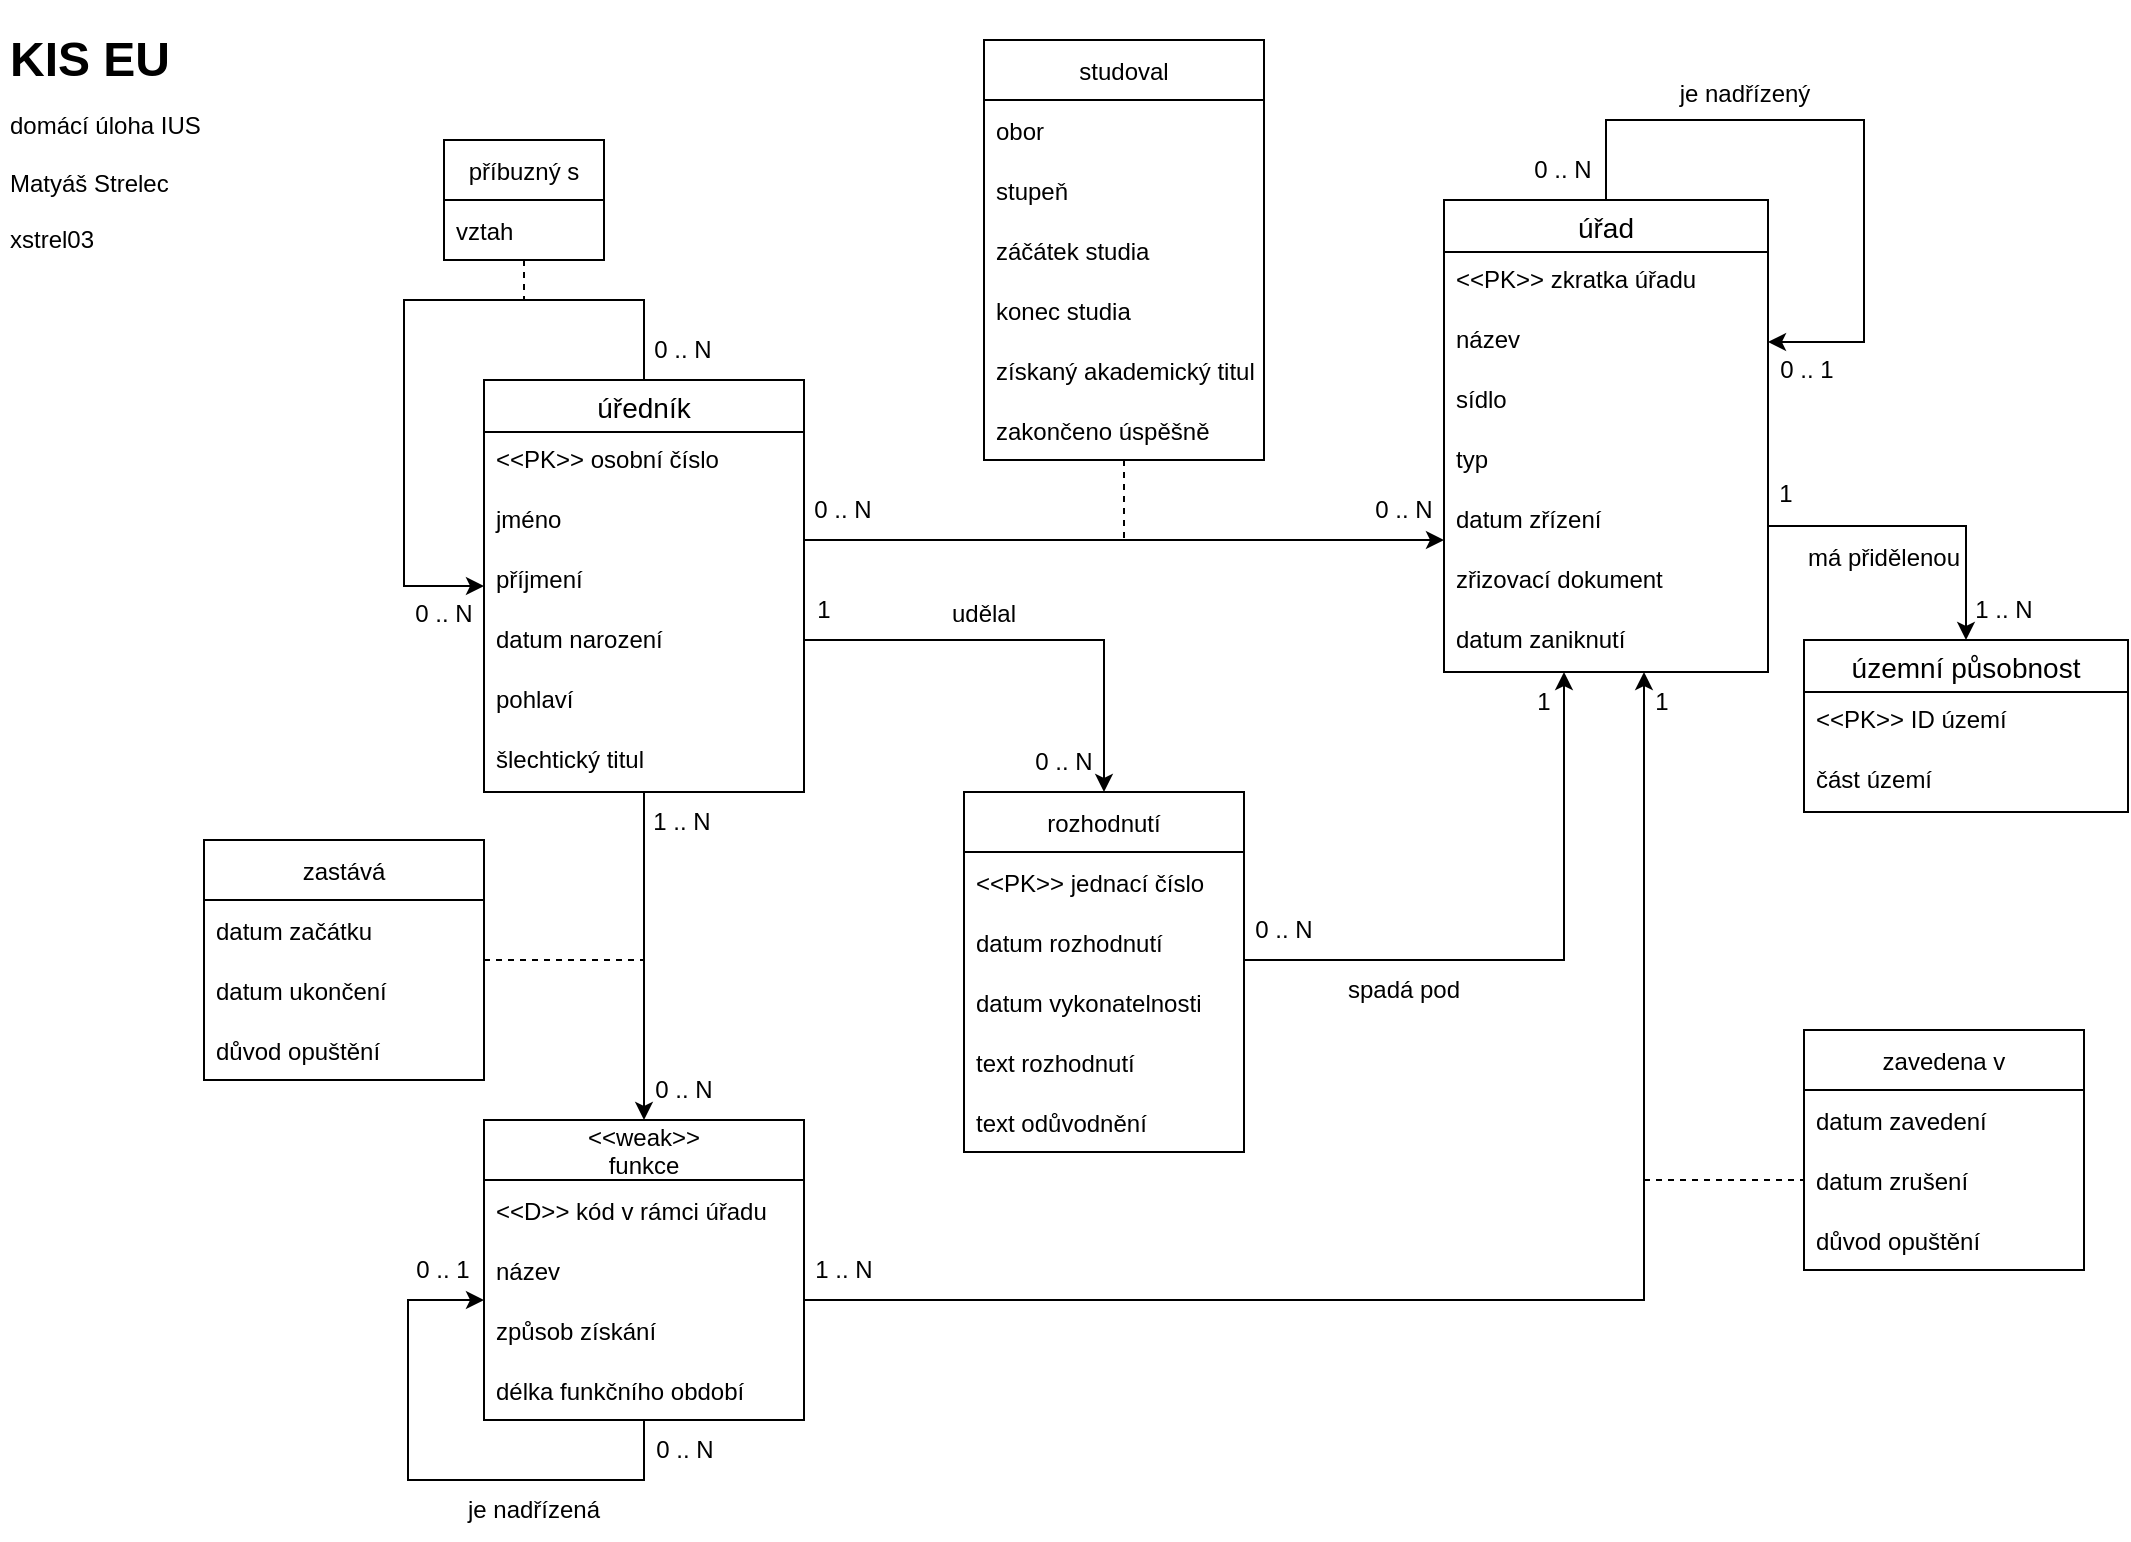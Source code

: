 <mxfile version="15.7.0" type="github">
  <diagram id="vguMqKOHpN7uPl-TGXzs" name="Page-1">
    <mxGraphModel dx="689" dy="356" grid="1" gridSize="10" guides="1" tooltips="1" connect="1" arrows="1" fold="1" page="1" pageScale="1" pageWidth="1169" pageHeight="827" math="0" shadow="0">
      <root>
        <mxCell id="0" />
        <mxCell id="1" parent="0" />
        <mxCell id="YUzCCpUECBsyAlVZZMWO-27" style="edgeStyle=orthogonalEdgeStyle;rounded=0;orthogonalLoop=1;jettySize=auto;html=1;fontFamily=Helvetica;endArrow=classic;endFill=1;strokeColor=default;" parent="1" source="ZOUjihIOvBYhrfelI1z0-1" target="YUzCCpUECBsyAlVZZMWO-16" edge="1">
          <mxGeometry relative="1" as="geometry">
            <Array as="points">
              <mxPoint x="592" y="350" />
            </Array>
          </mxGeometry>
        </mxCell>
        <mxCell id="YUzCCpUECBsyAlVZZMWO-56" style="edgeStyle=orthogonalEdgeStyle;rounded=0;orthogonalLoop=1;jettySize=auto;html=1;fontFamily=Helvetica;endArrow=classic;endFill=1;strokeColor=default;" parent="1" source="ZOUjihIOvBYhrfelI1z0-1" target="YUzCCpUECBsyAlVZZMWO-36" edge="1">
          <mxGeometry relative="1" as="geometry">
            <Array as="points">
              <mxPoint x="430" y="625" />
            </Array>
          </mxGeometry>
        </mxCell>
        <mxCell id="ZOUjihIOvBYhrfelI1z0-1" value="úředník" style="swimlane;fontStyle=0;childLayout=stackLayout;horizontal=1;startSize=26;horizontalStack=0;resizeParent=1;resizeParentMax=0;resizeLast=0;collapsible=1;marginBottom=0;align=center;fontSize=14;fontFamily=Helvetica;" parent="1" vertex="1">
          <mxGeometry x="282" y="220" width="160" height="206" as="geometry" />
        </mxCell>
        <mxCell id="ZOUjihIOvBYhrfelI1z0-2" value="&lt;&lt;PK&gt;&gt; osobní číslo" style="text;strokeColor=none;fillColor=none;spacingLeft=4;spacingRight=4;overflow=hidden;rotatable=0;points=[[0,0.5],[1,0.5]];portConstraint=eastwest;fontSize=12;fontFamily=Helvetica;" parent="ZOUjihIOvBYhrfelI1z0-1" vertex="1">
          <mxGeometry y="26" width="160" height="30" as="geometry" />
        </mxCell>
        <mxCell id="ZOUjihIOvBYhrfelI1z0-3" value="jméno" style="text;strokeColor=none;fillColor=none;spacingLeft=4;spacingRight=4;overflow=hidden;rotatable=0;points=[[0,0.5],[1,0.5]];portConstraint=eastwest;fontSize=12;fontFamily=Helvetica;" parent="ZOUjihIOvBYhrfelI1z0-1" vertex="1">
          <mxGeometry y="56" width="160" height="30" as="geometry" />
        </mxCell>
        <mxCell id="ZOUjihIOvBYhrfelI1z0-4" value="příjmení" style="text;strokeColor=none;fillColor=none;spacingLeft=4;spacingRight=4;overflow=hidden;rotatable=0;points=[[0,0.5],[1,0.5]];portConstraint=eastwest;fontSize=12;fontFamily=Helvetica;" parent="ZOUjihIOvBYhrfelI1z0-1" vertex="1">
          <mxGeometry y="86" width="160" height="30" as="geometry" />
        </mxCell>
        <mxCell id="ZOUjihIOvBYhrfelI1z0-5" value="datum narození&#xa;" style="text;strokeColor=none;fillColor=none;spacingLeft=4;spacingRight=4;overflow=hidden;rotatable=0;points=[[0,0.5],[1,0.5]];portConstraint=eastwest;fontSize=12;fontFamily=Helvetica;" parent="ZOUjihIOvBYhrfelI1z0-1" vertex="1">
          <mxGeometry y="116" width="160" height="30" as="geometry" />
        </mxCell>
        <mxCell id="ZOUjihIOvBYhrfelI1z0-6" value="pohlaví" style="text;strokeColor=none;fillColor=none;spacingLeft=4;spacingRight=4;overflow=hidden;rotatable=0;points=[[0,0.5],[1,0.5]];portConstraint=eastwest;fontSize=12;fontFamily=Helvetica;" parent="ZOUjihIOvBYhrfelI1z0-1" vertex="1">
          <mxGeometry y="146" width="160" height="30" as="geometry" />
        </mxCell>
        <mxCell id="K4xKBXBjCAa8w6fEp_1Y-1" value="šlechtický titul" style="text;strokeColor=none;fillColor=none;spacingLeft=4;spacingRight=4;overflow=hidden;rotatable=0;points=[[0,0.5],[1,0.5]];portConstraint=eastwest;fontSize=12;fontFamily=Helvetica;" parent="ZOUjihIOvBYhrfelI1z0-1" vertex="1">
          <mxGeometry y="176" width="160" height="30" as="geometry" />
        </mxCell>
        <mxCell id="EH11lvsD1z63_qBclOPW-1" style="edgeStyle=orthogonalEdgeStyle;rounded=0;orthogonalLoop=1;jettySize=auto;html=1;" parent="1" source="YUzCCpUECBsyAlVZZMWO-1" target="3lFEYHUMnGKO-NiMO6cJ-1" edge="1">
          <mxGeometry relative="1" as="geometry">
            <mxPoint x="1002" y="290" as="targetPoint" />
            <Array as="points">
              <mxPoint x="982" y="293" />
              <mxPoint x="982" y="293" />
            </Array>
          </mxGeometry>
        </mxCell>
        <mxCell id="YUzCCpUECBsyAlVZZMWO-1" value="úřad" style="swimlane;fontStyle=0;childLayout=stackLayout;horizontal=1;startSize=26;horizontalStack=0;resizeParent=1;resizeParentMax=0;resizeLast=0;collapsible=1;marginBottom=0;align=center;fontSize=14;fontFamily=Helvetica;" parent="1" vertex="1">
          <mxGeometry x="762" y="130" width="162" height="236" as="geometry" />
        </mxCell>
        <mxCell id="YUzCCpUECBsyAlVZZMWO-2" value="&lt;&lt;PK&gt;&gt; zkratka úřadu" style="text;strokeColor=none;fillColor=none;spacingLeft=4;spacingRight=4;overflow=hidden;rotatable=0;points=[[0,0.5],[1,0.5]];portConstraint=eastwest;fontSize=12;fontFamily=Helvetica;" parent="YUzCCpUECBsyAlVZZMWO-1" vertex="1">
          <mxGeometry y="26" width="162" height="30" as="geometry" />
        </mxCell>
        <mxCell id="YUzCCpUECBsyAlVZZMWO-3" value="název" style="text;strokeColor=none;fillColor=none;spacingLeft=4;spacingRight=4;overflow=hidden;rotatable=0;points=[[0,0.5],[1,0.5]];portConstraint=eastwest;fontSize=12;fontFamily=Helvetica;" parent="YUzCCpUECBsyAlVZZMWO-1" vertex="1">
          <mxGeometry y="56" width="162" height="30" as="geometry" />
        </mxCell>
        <mxCell id="YUzCCpUECBsyAlVZZMWO-4" value="sídlo" style="text;strokeColor=none;fillColor=none;spacingLeft=4;spacingRight=4;overflow=hidden;rotatable=0;points=[[0,0.5],[1,0.5]];portConstraint=eastwest;fontSize=12;fontFamily=Helvetica;" parent="YUzCCpUECBsyAlVZZMWO-1" vertex="1">
          <mxGeometry y="86" width="162" height="30" as="geometry" />
        </mxCell>
        <mxCell id="YUzCCpUECBsyAlVZZMWO-5" value="typ" style="text;strokeColor=none;fillColor=none;spacingLeft=4;spacingRight=4;overflow=hidden;rotatable=0;points=[[0,0.5],[1,0.5]];portConstraint=eastwest;fontSize=12;fontFamily=Helvetica;" parent="YUzCCpUECBsyAlVZZMWO-1" vertex="1">
          <mxGeometry y="116" width="162" height="30" as="geometry" />
        </mxCell>
        <mxCell id="EH11lvsD1z63_qBclOPW-28" value="datum zřízení" style="text;strokeColor=none;fillColor=none;spacingLeft=4;spacingRight=4;overflow=hidden;rotatable=0;points=[[0,0.5],[1,0.5]];portConstraint=eastwest;fontSize=12;fontFamily=Helvetica;" parent="YUzCCpUECBsyAlVZZMWO-1" vertex="1">
          <mxGeometry y="146" width="162" height="30" as="geometry" />
        </mxCell>
        <mxCell id="EH11lvsD1z63_qBclOPW-30" value="zřizovací dokument" style="text;strokeColor=none;fillColor=none;spacingLeft=4;spacingRight=4;overflow=hidden;rotatable=0;points=[[0,0.5],[1,0.5]];portConstraint=eastwest;fontSize=12;fontFamily=Helvetica;" parent="YUzCCpUECBsyAlVZZMWO-1" vertex="1">
          <mxGeometry y="176" width="162" height="30" as="geometry" />
        </mxCell>
        <mxCell id="EH11lvsD1z63_qBclOPW-29" value="datum zaniknutí" style="text;strokeColor=none;fillColor=none;spacingLeft=4;spacingRight=4;overflow=hidden;rotatable=0;points=[[0,0.5],[1,0.5]];portConstraint=eastwest;fontSize=12;fontFamily=Helvetica;" parent="YUzCCpUECBsyAlVZZMWO-1" vertex="1">
          <mxGeometry y="206" width="162" height="30" as="geometry" />
        </mxCell>
        <mxCell id="EH11lvsD1z63_qBclOPW-32" style="edgeStyle=orthogonalEdgeStyle;rounded=0;orthogonalLoop=1;jettySize=auto;html=1;" parent="YUzCCpUECBsyAlVZZMWO-1" source="YUzCCpUECBsyAlVZZMWO-1" target="YUzCCpUECBsyAlVZZMWO-3" edge="1">
          <mxGeometry relative="1" as="geometry">
            <Array as="points">
              <mxPoint x="81" y="-40" />
              <mxPoint x="210" y="-40" />
              <mxPoint x="210" y="71" />
            </Array>
          </mxGeometry>
        </mxCell>
        <mxCell id="YUzCCpUECBsyAlVZZMWO-7" style="edgeStyle=orthogonalEdgeStyle;rounded=0;orthogonalLoop=1;jettySize=auto;html=1;fontFamily=Helvetica;" parent="1" source="ZOUjihIOvBYhrfelI1z0-1" target="ZOUjihIOvBYhrfelI1z0-1" edge="1">
          <mxGeometry relative="1" as="geometry">
            <Array as="points">
              <mxPoint x="362" y="180" />
              <mxPoint x="242" y="180" />
              <mxPoint x="242" y="323" />
            </Array>
          </mxGeometry>
        </mxCell>
        <mxCell id="YUzCCpUECBsyAlVZZMWO-8" value="&lt;h1&gt;KIS EU&lt;br&gt;&lt;span style=&quot;font-size: 12px ; font-weight: normal&quot;&gt;domácí úloha IUS&lt;br&gt;Matyáš Strelec&lt;br&gt;xstrel03&lt;/span&gt;&lt;/h1&gt;" style="text;html=1;strokeColor=none;fillColor=none;spacing=5;spacingTop=-20;whiteSpace=wrap;overflow=hidden;rounded=0;fontFamily=Helvetica;" parent="1" vertex="1">
          <mxGeometry x="40" y="40" width="190" height="170" as="geometry" />
        </mxCell>
        <mxCell id="YUzCCpUECBsyAlVZZMWO-13" style="edgeStyle=orthogonalEdgeStyle;rounded=0;orthogonalLoop=1;jettySize=auto;html=1;fontFamily=Helvetica;strokeColor=default;endArrow=none;endFill=0;dashed=1;" parent="1" source="YUzCCpUECBsyAlVZZMWO-9" edge="1">
          <mxGeometry relative="1" as="geometry">
            <mxPoint x="302" y="180" as="targetPoint" />
          </mxGeometry>
        </mxCell>
        <mxCell id="YUzCCpUECBsyAlVZZMWO-9" value="příbuzný s" style="swimlane;fontStyle=0;childLayout=stackLayout;horizontal=1;startSize=30;horizontalStack=0;resizeParent=1;resizeParentMax=0;resizeLast=0;collapsible=1;marginBottom=0;fontFamily=Helvetica;" parent="1" vertex="1">
          <mxGeometry x="262" y="100" width="80" height="60" as="geometry" />
        </mxCell>
        <mxCell id="YUzCCpUECBsyAlVZZMWO-10" value="vztah" style="text;strokeColor=none;fillColor=none;align=left;verticalAlign=middle;spacingLeft=4;spacingRight=4;overflow=hidden;points=[[0,0.5],[1,0.5]];portConstraint=eastwest;rotatable=0;fontFamily=Helvetica;" parent="YUzCCpUECBsyAlVZZMWO-9" vertex="1">
          <mxGeometry y="30" width="80" height="30" as="geometry" />
        </mxCell>
        <mxCell id="YUzCCpUECBsyAlVZZMWO-31" style="edgeStyle=orthogonalEdgeStyle;rounded=0;orthogonalLoop=1;jettySize=auto;html=1;fontFamily=Helvetica;endArrow=classic;endFill=1;strokeColor=default;" parent="1" source="YUzCCpUECBsyAlVZZMWO-16" target="YUzCCpUECBsyAlVZZMWO-1" edge="1">
          <mxGeometry relative="1" as="geometry">
            <Array as="points">
              <mxPoint x="822" y="510" />
            </Array>
          </mxGeometry>
        </mxCell>
        <mxCell id="YUzCCpUECBsyAlVZZMWO-16" value="rozhodnutí" style="swimlane;fontStyle=0;childLayout=stackLayout;horizontal=1;startSize=30;horizontalStack=0;resizeParent=1;resizeParentMax=0;resizeLast=0;collapsible=1;marginBottom=0;fontFamily=Helvetica;" parent="1" vertex="1">
          <mxGeometry x="522" y="426" width="140" height="180" as="geometry" />
        </mxCell>
        <mxCell id="YUzCCpUECBsyAlVZZMWO-17" value="&lt;&lt;PK&gt;&gt; jednací číslo" style="text;strokeColor=none;fillColor=none;align=left;verticalAlign=middle;spacingLeft=4;spacingRight=4;overflow=hidden;points=[[0,0.5],[1,0.5]];portConstraint=eastwest;rotatable=0;fontFamily=Helvetica;" parent="YUzCCpUECBsyAlVZZMWO-16" vertex="1">
          <mxGeometry y="30" width="140" height="30" as="geometry" />
        </mxCell>
        <mxCell id="YUzCCpUECBsyAlVZZMWO-18" value="datum rozhodnutí" style="text;strokeColor=none;fillColor=none;align=left;verticalAlign=middle;spacingLeft=4;spacingRight=4;overflow=hidden;points=[[0,0.5],[1,0.5]];portConstraint=eastwest;rotatable=0;fontFamily=Helvetica;" parent="YUzCCpUECBsyAlVZZMWO-16" vertex="1">
          <mxGeometry y="60" width="140" height="30" as="geometry" />
        </mxCell>
        <mxCell id="YUzCCpUECBsyAlVZZMWO-19" value="datum vykonatelnosti" style="text;strokeColor=none;fillColor=none;align=left;verticalAlign=middle;spacingLeft=4;spacingRight=4;overflow=hidden;points=[[0,0.5],[1,0.5]];portConstraint=eastwest;rotatable=0;fontFamily=Helvetica;" parent="YUzCCpUECBsyAlVZZMWO-16" vertex="1">
          <mxGeometry y="90" width="140" height="30" as="geometry" />
        </mxCell>
        <mxCell id="YUzCCpUECBsyAlVZZMWO-20" value="text rozhodnutí" style="text;strokeColor=none;fillColor=none;align=left;verticalAlign=middle;spacingLeft=4;spacingRight=4;overflow=hidden;points=[[0,0.5],[1,0.5]];portConstraint=eastwest;rotatable=0;fontFamily=Helvetica;" parent="YUzCCpUECBsyAlVZZMWO-16" vertex="1">
          <mxGeometry y="120" width="140" height="30" as="geometry" />
        </mxCell>
        <mxCell id="YUzCCpUECBsyAlVZZMWO-21" value="text odůvodnění" style="text;strokeColor=none;fillColor=none;align=left;verticalAlign=middle;spacingLeft=4;spacingRight=4;overflow=hidden;points=[[0,0.5],[1,0.5]];portConstraint=eastwest;rotatable=0;fontFamily=Helvetica;" parent="YUzCCpUECBsyAlVZZMWO-16" vertex="1">
          <mxGeometry y="150" width="140" height="30" as="geometry" />
        </mxCell>
        <mxCell id="YUzCCpUECBsyAlVZZMWO-30" value="udělal" style="text;html=1;strokeColor=none;fillColor=none;align=center;verticalAlign=middle;whiteSpace=wrap;rounded=0;fontFamily=Helvetica;" parent="1" vertex="1">
          <mxGeometry x="502" y="324" width="60" height="26" as="geometry" />
        </mxCell>
        <mxCell id="YUzCCpUECBsyAlVZZMWO-32" value="spadá pod" style="text;html=1;strokeColor=none;fillColor=none;align=center;verticalAlign=middle;whiteSpace=wrap;rounded=0;fontFamily=Helvetica;" parent="1" vertex="1">
          <mxGeometry x="712" y="510" width="60" height="30" as="geometry" />
        </mxCell>
        <mxCell id="V2bO78Ce8K--TRu7kbpJ-16" style="edgeStyle=orthogonalEdgeStyle;rounded=0;orthogonalLoop=1;jettySize=auto;html=1;" parent="1" source="YUzCCpUECBsyAlVZZMWO-36" target="YUzCCpUECBsyAlVZZMWO-1" edge="1">
          <mxGeometry relative="1" as="geometry">
            <Array as="points">
              <mxPoint x="862" y="680" />
            </Array>
          </mxGeometry>
        </mxCell>
        <mxCell id="YUzCCpUECBsyAlVZZMWO-36" value="&lt;&lt;weak&gt;&gt;&#xa;funkce" style="swimlane;fontStyle=0;childLayout=stackLayout;horizontal=1;startSize=30;horizontalStack=0;resizeParent=1;resizeParentMax=0;resizeLast=0;collapsible=1;marginBottom=0;fontFamily=Helvetica;" parent="1" vertex="1">
          <mxGeometry x="282" y="590" width="160" height="150" as="geometry" />
        </mxCell>
        <mxCell id="YUzCCpUECBsyAlVZZMWO-37" value="&lt;&lt;D&gt;&gt; kód v rámci úřadu" style="text;strokeColor=none;fillColor=none;align=left;verticalAlign=middle;spacingLeft=4;spacingRight=4;overflow=hidden;points=[[0,0.5],[1,0.5]];portConstraint=eastwest;rotatable=0;fontFamily=Helvetica;" parent="YUzCCpUECBsyAlVZZMWO-36" vertex="1">
          <mxGeometry y="30" width="160" height="30" as="geometry" />
        </mxCell>
        <mxCell id="YUzCCpUECBsyAlVZZMWO-38" value="název" style="text;strokeColor=none;fillColor=none;align=left;verticalAlign=middle;spacingLeft=4;spacingRight=4;overflow=hidden;points=[[0,0.5],[1,0.5]];portConstraint=eastwest;rotatable=0;fontFamily=Helvetica;" parent="YUzCCpUECBsyAlVZZMWO-36" vertex="1">
          <mxGeometry y="60" width="160" height="30" as="geometry" />
        </mxCell>
        <mxCell id="YUzCCpUECBsyAlVZZMWO-39" value="způsob získání" style="text;strokeColor=none;fillColor=none;align=left;verticalAlign=middle;spacingLeft=4;spacingRight=4;overflow=hidden;points=[[0,0.5],[1,0.5]];portConstraint=eastwest;rotatable=0;fontFamily=Helvetica;" parent="YUzCCpUECBsyAlVZZMWO-36" vertex="1">
          <mxGeometry y="90" width="160" height="30" as="geometry" />
        </mxCell>
        <mxCell id="YUzCCpUECBsyAlVZZMWO-51" value="délka funkčního období" style="text;strokeColor=none;fillColor=none;align=left;verticalAlign=middle;spacingLeft=4;spacingRight=4;overflow=hidden;points=[[0,0.5],[1,0.5]];portConstraint=eastwest;rotatable=0;fontFamily=Helvetica;" parent="YUzCCpUECBsyAlVZZMWO-36" vertex="1">
          <mxGeometry y="120" width="160" height="30" as="geometry" />
        </mxCell>
        <mxCell id="6NPvcWR003Nbs39lDt_t-9" style="edgeStyle=orthogonalEdgeStyle;rounded=0;orthogonalLoop=1;jettySize=auto;html=1;" edge="1" parent="YUzCCpUECBsyAlVZZMWO-36" source="YUzCCpUECBsyAlVZZMWO-36" target="YUzCCpUECBsyAlVZZMWO-39">
          <mxGeometry relative="1" as="geometry">
            <mxPoint x="2" y="170" as="targetPoint" />
            <Array as="points">
              <mxPoint x="80" y="180" />
              <mxPoint x="-38" y="180" />
              <mxPoint x="-38" y="90" />
            </Array>
          </mxGeometry>
        </mxCell>
        <mxCell id="YUzCCpUECBsyAlVZZMWO-41" style="edgeStyle=orthogonalEdgeStyle;rounded=0;orthogonalLoop=1;jettySize=auto;html=1;fontFamily=Helvetica;endArrow=classic;endFill=1;strokeColor=default;" parent="1" source="ZOUjihIOvBYhrfelI1z0-1" target="YUzCCpUECBsyAlVZZMWO-1" edge="1">
          <mxGeometry relative="1" as="geometry">
            <Array as="points">
              <mxPoint x="612" y="300" />
              <mxPoint x="612" y="300" />
            </Array>
          </mxGeometry>
        </mxCell>
        <mxCell id="YUzCCpUECBsyAlVZZMWO-44" style="edgeStyle=orthogonalEdgeStyle;rounded=0;orthogonalLoop=1;jettySize=auto;html=1;fontFamily=Helvetica;endArrow=none;endFill=0;strokeColor=default;dashed=1;" parent="1" source="YUzCCpUECBsyAlVZZMWO-42" edge="1">
          <mxGeometry relative="1" as="geometry">
            <mxPoint x="602" y="300" as="targetPoint" />
            <Array as="points">
              <mxPoint x="602" y="270" />
              <mxPoint x="602" y="270" />
            </Array>
          </mxGeometry>
        </mxCell>
        <mxCell id="YUzCCpUECBsyAlVZZMWO-42" value="studoval" style="swimlane;fontStyle=0;childLayout=stackLayout;horizontal=1;startSize=30;horizontalStack=0;resizeParent=1;resizeParentMax=0;resizeLast=0;collapsible=1;marginBottom=0;fontFamily=Helvetica;" parent="1" vertex="1">
          <mxGeometry x="532" y="50" width="140" height="210" as="geometry" />
        </mxCell>
        <mxCell id="V2bO78Ce8K--TRu7kbpJ-13" value="obor" style="text;strokeColor=none;fillColor=none;align=left;verticalAlign=middle;spacingLeft=4;spacingRight=4;overflow=hidden;points=[[0,0.5],[1,0.5]];portConstraint=eastwest;rotatable=0;fontFamily=Helvetica;" parent="YUzCCpUECBsyAlVZZMWO-42" vertex="1">
          <mxGeometry y="30" width="140" height="30" as="geometry" />
        </mxCell>
        <mxCell id="YUzCCpUECBsyAlVZZMWO-45" value="stupeň" style="text;strokeColor=none;fillColor=none;align=left;verticalAlign=middle;spacingLeft=4;spacingRight=4;overflow=hidden;points=[[0,0.5],[1,0.5]];portConstraint=eastwest;rotatable=0;fontFamily=Helvetica;" parent="YUzCCpUECBsyAlVZZMWO-42" vertex="1">
          <mxGeometry y="60" width="140" height="30" as="geometry" />
        </mxCell>
        <mxCell id="YUzCCpUECBsyAlVZZMWO-46" value="záčátek studia" style="text;strokeColor=none;fillColor=none;align=left;verticalAlign=middle;spacingLeft=4;spacingRight=4;overflow=hidden;points=[[0,0.5],[1,0.5]];portConstraint=eastwest;rotatable=0;fontFamily=Helvetica;" parent="YUzCCpUECBsyAlVZZMWO-42" vertex="1">
          <mxGeometry y="90" width="140" height="30" as="geometry" />
        </mxCell>
        <mxCell id="YUzCCpUECBsyAlVZZMWO-47" value="konec studia" style="text;strokeColor=none;fillColor=none;align=left;verticalAlign=middle;spacingLeft=4;spacingRight=4;overflow=hidden;points=[[0,0.5],[1,0.5]];portConstraint=eastwest;rotatable=0;fontFamily=Helvetica;" parent="YUzCCpUECBsyAlVZZMWO-42" vertex="1">
          <mxGeometry y="120" width="140" height="30" as="geometry" />
        </mxCell>
        <mxCell id="K4xKBXBjCAa8w6fEp_1Y-2" value="získaný akademický titul" style="text;strokeColor=none;fillColor=none;align=left;verticalAlign=middle;spacingLeft=4;spacingRight=4;overflow=hidden;points=[[0,0.5],[1,0.5]];portConstraint=eastwest;rotatable=0;fontFamily=Helvetica;" parent="YUzCCpUECBsyAlVZZMWO-42" vertex="1">
          <mxGeometry y="150" width="140" height="30" as="geometry" />
        </mxCell>
        <mxCell id="YUzCCpUECBsyAlVZZMWO-48" value="zakončeno úspěšně " style="text;strokeColor=none;fillColor=none;align=left;verticalAlign=middle;spacingLeft=4;spacingRight=4;overflow=hidden;points=[[0,0.5],[1,0.5]];portConstraint=eastwest;rotatable=0;fontFamily=Helvetica;" parent="YUzCCpUECBsyAlVZZMWO-42" vertex="1">
          <mxGeometry y="180" width="140" height="30" as="geometry" />
        </mxCell>
        <mxCell id="YUzCCpUECBsyAlVZZMWO-66" style="edgeStyle=orthogonalEdgeStyle;rounded=0;orthogonalLoop=1;jettySize=auto;html=1;fontFamily=Helvetica;endArrow=none;endFill=0;strokeColor=default;dashed=1;" parent="1" source="YUzCCpUECBsyAlVZZMWO-59" edge="1">
          <mxGeometry relative="1" as="geometry">
            <mxPoint x="362" y="510" as="targetPoint" />
          </mxGeometry>
        </mxCell>
        <mxCell id="YUzCCpUECBsyAlVZZMWO-59" value="zastává" style="swimlane;fontStyle=0;childLayout=stackLayout;horizontal=1;startSize=30;horizontalStack=0;resizeParent=1;resizeParentMax=0;resizeLast=0;collapsible=1;marginBottom=0;fontFamily=Helvetica;" parent="1" vertex="1">
          <mxGeometry x="142" y="450" width="140" height="120" as="geometry" />
        </mxCell>
        <mxCell id="YUzCCpUECBsyAlVZZMWO-60" value="datum začátku" style="text;strokeColor=none;fillColor=none;align=left;verticalAlign=middle;spacingLeft=4;spacingRight=4;overflow=hidden;points=[[0,0.5],[1,0.5]];portConstraint=eastwest;rotatable=0;fontFamily=Helvetica;" parent="YUzCCpUECBsyAlVZZMWO-59" vertex="1">
          <mxGeometry y="30" width="140" height="30" as="geometry" />
        </mxCell>
        <mxCell id="YUzCCpUECBsyAlVZZMWO-68" value="datum ukončení" style="text;strokeColor=none;fillColor=none;align=left;verticalAlign=middle;spacingLeft=4;spacingRight=4;overflow=hidden;points=[[0,0.5],[1,0.5]];portConstraint=eastwest;rotatable=0;fontFamily=Helvetica;" parent="YUzCCpUECBsyAlVZZMWO-59" vertex="1">
          <mxGeometry y="60" width="140" height="30" as="geometry" />
        </mxCell>
        <mxCell id="YUzCCpUECBsyAlVZZMWO-67" value="důvod opuštění" style="text;strokeColor=none;fillColor=none;align=left;verticalAlign=middle;spacingLeft=4;spacingRight=4;overflow=hidden;points=[[0,0.5],[1,0.5]];portConstraint=eastwest;rotatable=0;fontFamily=Helvetica;" parent="YUzCCpUECBsyAlVZZMWO-59" vertex="1">
          <mxGeometry y="90" width="140" height="30" as="geometry" />
        </mxCell>
        <mxCell id="3lFEYHUMnGKO-NiMO6cJ-1" value="územní působnost" style="swimlane;fontStyle=0;childLayout=stackLayout;horizontal=1;startSize=26;horizontalStack=0;resizeParent=1;resizeParentMax=0;resizeLast=0;collapsible=1;marginBottom=0;align=center;fontSize=14;fontFamily=Helvetica;" parent="1" vertex="1">
          <mxGeometry x="942" y="350" width="162" height="86" as="geometry" />
        </mxCell>
        <mxCell id="3lFEYHUMnGKO-NiMO6cJ-2" value="&lt;&lt;PK&gt;&gt; ID území" style="text;strokeColor=none;fillColor=none;spacingLeft=4;spacingRight=4;overflow=hidden;rotatable=0;points=[[0,0.5],[1,0.5]];portConstraint=eastwest;fontSize=12;fontFamily=Helvetica;" parent="3lFEYHUMnGKO-NiMO6cJ-1" vertex="1">
          <mxGeometry y="26" width="162" height="30" as="geometry" />
        </mxCell>
        <mxCell id="EH11lvsD1z63_qBclOPW-4" value="část území" style="text;strokeColor=none;fillColor=none;spacingLeft=4;spacingRight=4;overflow=hidden;rotatable=0;points=[[0,0.5],[1,0.5]];portConstraint=eastwest;fontSize=12;fontFamily=Helvetica;" parent="3lFEYHUMnGKO-NiMO6cJ-1" vertex="1">
          <mxGeometry y="56" width="162" height="30" as="geometry" />
        </mxCell>
        <mxCell id="EH11lvsD1z63_qBclOPW-2" value="má přidělenou" style="text;html=1;strokeColor=none;fillColor=none;align=center;verticalAlign=middle;whiteSpace=wrap;rounded=0;" parent="1" vertex="1">
          <mxGeometry x="942" y="294" width="80" height="30" as="geometry" />
        </mxCell>
        <mxCell id="EH11lvsD1z63_qBclOPW-9" value="0 .. N" style="text;html=1;strokeColor=none;fillColor=none;align=center;verticalAlign=middle;whiteSpace=wrap;rounded=0;" parent="1" vertex="1">
          <mxGeometry x="662" y="480" width="40" height="30" as="geometry" />
        </mxCell>
        <mxCell id="EH11lvsD1z63_qBclOPW-11" value="0 .. N" style="text;html=1;strokeColor=none;fillColor=none;align=center;verticalAlign=middle;whiteSpace=wrap;rounded=0;" parent="1" vertex="1">
          <mxGeometry x="442" y="270" width="39" height="30" as="geometry" />
        </mxCell>
        <mxCell id="EH11lvsD1z63_qBclOPW-13" value="0 .. N" style="text;html=1;strokeColor=none;fillColor=none;align=center;verticalAlign=middle;whiteSpace=wrap;rounded=0;" parent="1" vertex="1">
          <mxGeometry x="722" y="270" width="40" height="30" as="geometry" />
        </mxCell>
        <mxCell id="EH11lvsD1z63_qBclOPW-14" value="1" style="text;html=1;strokeColor=none;fillColor=none;align=center;verticalAlign=middle;whiteSpace=wrap;rounded=0;" parent="1" vertex="1">
          <mxGeometry x="802" y="366" width="20" height="30" as="geometry" />
        </mxCell>
        <mxCell id="EH11lvsD1z63_qBclOPW-16" value="0 .. N" style="text;html=1;strokeColor=none;fillColor=none;align=center;verticalAlign=middle;whiteSpace=wrap;rounded=0;" parent="1" vertex="1">
          <mxGeometry x="552" y="396" width="40" height="30" as="geometry" />
        </mxCell>
        <mxCell id="EH11lvsD1z63_qBclOPW-17" value="1" style="text;html=1;strokeColor=none;fillColor=none;align=center;verticalAlign=middle;whiteSpace=wrap;rounded=0;" parent="1" vertex="1">
          <mxGeometry x="442" y="320" width="20" height="30" as="geometry" />
        </mxCell>
        <mxCell id="EH11lvsD1z63_qBclOPW-20" value="1" style="text;html=1;strokeColor=none;fillColor=none;align=center;verticalAlign=middle;whiteSpace=wrap;rounded=0;" parent="1" vertex="1">
          <mxGeometry x="924" y="262" width="18" height="30" as="geometry" />
        </mxCell>
        <mxCell id="EH11lvsD1z63_qBclOPW-23" value="1 .. N" style="text;html=1;strokeColor=none;fillColor=none;align=center;verticalAlign=middle;whiteSpace=wrap;rounded=0;" parent="1" vertex="1">
          <mxGeometry x="1022" y="320" width="40" height="30" as="geometry" />
        </mxCell>
        <mxCell id="EH11lvsD1z63_qBclOPW-24" value="1 .. N" style="text;html=1;strokeColor=none;fillColor=none;align=center;verticalAlign=middle;whiteSpace=wrap;rounded=0;" parent="1" vertex="1">
          <mxGeometry x="361" y="426" width="40" height="30" as="geometry" />
        </mxCell>
        <mxCell id="EH11lvsD1z63_qBclOPW-25" value="0 .. N" style="text;html=1;strokeColor=none;fillColor=none;align=center;verticalAlign=middle;whiteSpace=wrap;rounded=0;" parent="1" vertex="1">
          <mxGeometry x="362" y="560" width="40" height="30" as="geometry" />
        </mxCell>
        <mxCell id="EH11lvsD1z63_qBclOPW-26" value="0 .. N" style="text;html=1;strokeColor=none;fillColor=none;align=center;verticalAlign=middle;whiteSpace=wrap;rounded=0;" parent="1" vertex="1">
          <mxGeometry x="362" y="190" width="39" height="30" as="geometry" />
        </mxCell>
        <mxCell id="EH11lvsD1z63_qBclOPW-27" value="0 .. N" style="text;html=1;strokeColor=none;fillColor=none;align=center;verticalAlign=middle;whiteSpace=wrap;rounded=0;" parent="1" vertex="1">
          <mxGeometry x="242" y="322" width="40" height="30" as="geometry" />
        </mxCell>
        <mxCell id="EH11lvsD1z63_qBclOPW-33" value="je nadřízený" style="text;html=1;strokeColor=none;fillColor=none;align=center;verticalAlign=middle;whiteSpace=wrap;rounded=0;fontFamily=Helvetica;" parent="1" vertex="1">
          <mxGeometry x="876" y="64" width="73" height="26" as="geometry" />
        </mxCell>
        <mxCell id="EH11lvsD1z63_qBclOPW-34" value="0 .. 1" style="text;html=1;strokeColor=none;fillColor=none;align=center;verticalAlign=middle;whiteSpace=wrap;rounded=0;" parent="1" vertex="1">
          <mxGeometry x="924" y="200" width="39" height="30" as="geometry" />
        </mxCell>
        <mxCell id="EH11lvsD1z63_qBclOPW-35" value="0 .. N" style="text;html=1;strokeColor=none;fillColor=none;align=center;verticalAlign=middle;whiteSpace=wrap;rounded=0;" parent="1" vertex="1">
          <mxGeometry x="802" y="100" width="39" height="30" as="geometry" />
        </mxCell>
        <mxCell id="EH11lvsD1z63_qBclOPW-37" value="1" style="text;html=1;strokeColor=none;fillColor=none;align=center;verticalAlign=middle;whiteSpace=wrap;rounded=0;" parent="1" vertex="1">
          <mxGeometry x="862" y="366" width="18" height="30" as="geometry" />
        </mxCell>
        <mxCell id="EH11lvsD1z63_qBclOPW-38" value="1 .. N" style="text;html=1;strokeColor=none;fillColor=none;align=center;verticalAlign=middle;whiteSpace=wrap;rounded=0;" parent="1" vertex="1">
          <mxGeometry x="442" y="650" width="40" height="30" as="geometry" />
        </mxCell>
        <mxCell id="6NPvcWR003Nbs39lDt_t-5" value="je nadřízená" style="text;html=1;strokeColor=none;fillColor=none;align=center;verticalAlign=middle;whiteSpace=wrap;rounded=0;fontFamily=Helvetica;" vertex="1" parent="1">
          <mxGeometry x="272" y="770" width="70" height="30" as="geometry" />
        </mxCell>
        <mxCell id="6NPvcWR003Nbs39lDt_t-6" value="0 .. N" style="text;html=1;strokeColor=none;fillColor=none;align=center;verticalAlign=middle;whiteSpace=wrap;rounded=0;" vertex="1" parent="1">
          <mxGeometry x="363" y="740" width="39" height="30" as="geometry" />
        </mxCell>
        <mxCell id="6NPvcWR003Nbs39lDt_t-7" value="0 .. 1" style="text;html=1;strokeColor=none;fillColor=none;align=center;verticalAlign=middle;whiteSpace=wrap;rounded=0;" vertex="1" parent="1">
          <mxGeometry x="242" y="650" width="39" height="30" as="geometry" />
        </mxCell>
        <mxCell id="6NPvcWR003Nbs39lDt_t-10" value="zavedena v" style="swimlane;fontStyle=0;childLayout=stackLayout;horizontal=1;startSize=30;horizontalStack=0;resizeParent=1;resizeParentMax=0;resizeLast=0;collapsible=1;marginBottom=0;fontFamily=Helvetica;" vertex="1" parent="1">
          <mxGeometry x="942" y="545" width="140" height="120" as="geometry" />
        </mxCell>
        <mxCell id="6NPvcWR003Nbs39lDt_t-11" value="datum zavedení" style="text;strokeColor=none;fillColor=none;align=left;verticalAlign=middle;spacingLeft=4;spacingRight=4;overflow=hidden;points=[[0,0.5],[1,0.5]];portConstraint=eastwest;rotatable=0;fontFamily=Helvetica;" vertex="1" parent="6NPvcWR003Nbs39lDt_t-10">
          <mxGeometry y="30" width="140" height="30" as="geometry" />
        </mxCell>
        <mxCell id="6NPvcWR003Nbs39lDt_t-12" value="datum zrušení" style="text;strokeColor=none;fillColor=none;align=left;verticalAlign=middle;spacingLeft=4;spacingRight=4;overflow=hidden;points=[[0,0.5],[1,0.5]];portConstraint=eastwest;rotatable=0;fontFamily=Helvetica;" vertex="1" parent="6NPvcWR003Nbs39lDt_t-10">
          <mxGeometry y="60" width="140" height="30" as="geometry" />
        </mxCell>
        <mxCell id="6NPvcWR003Nbs39lDt_t-13" value="důvod opuštění" style="text;strokeColor=none;fillColor=none;align=left;verticalAlign=middle;spacingLeft=4;spacingRight=4;overflow=hidden;points=[[0,0.5],[1,0.5]];portConstraint=eastwest;rotatable=0;fontFamily=Helvetica;" vertex="1" parent="6NPvcWR003Nbs39lDt_t-10">
          <mxGeometry y="90" width="140" height="30" as="geometry" />
        </mxCell>
        <mxCell id="6NPvcWR003Nbs39lDt_t-19" value="" style="endArrow=none;dashed=1;html=1;rounded=0;elbow=vertical;entryX=0;entryY=0.5;entryDx=0;entryDy=0;" edge="1" parent="1" target="6NPvcWR003Nbs39lDt_t-12">
          <mxGeometry width="50" height="50" relative="1" as="geometry">
            <mxPoint x="862" y="620" as="sourcePoint" />
            <mxPoint x="932" y="710" as="targetPoint" />
          </mxGeometry>
        </mxCell>
      </root>
    </mxGraphModel>
  </diagram>
</mxfile>
